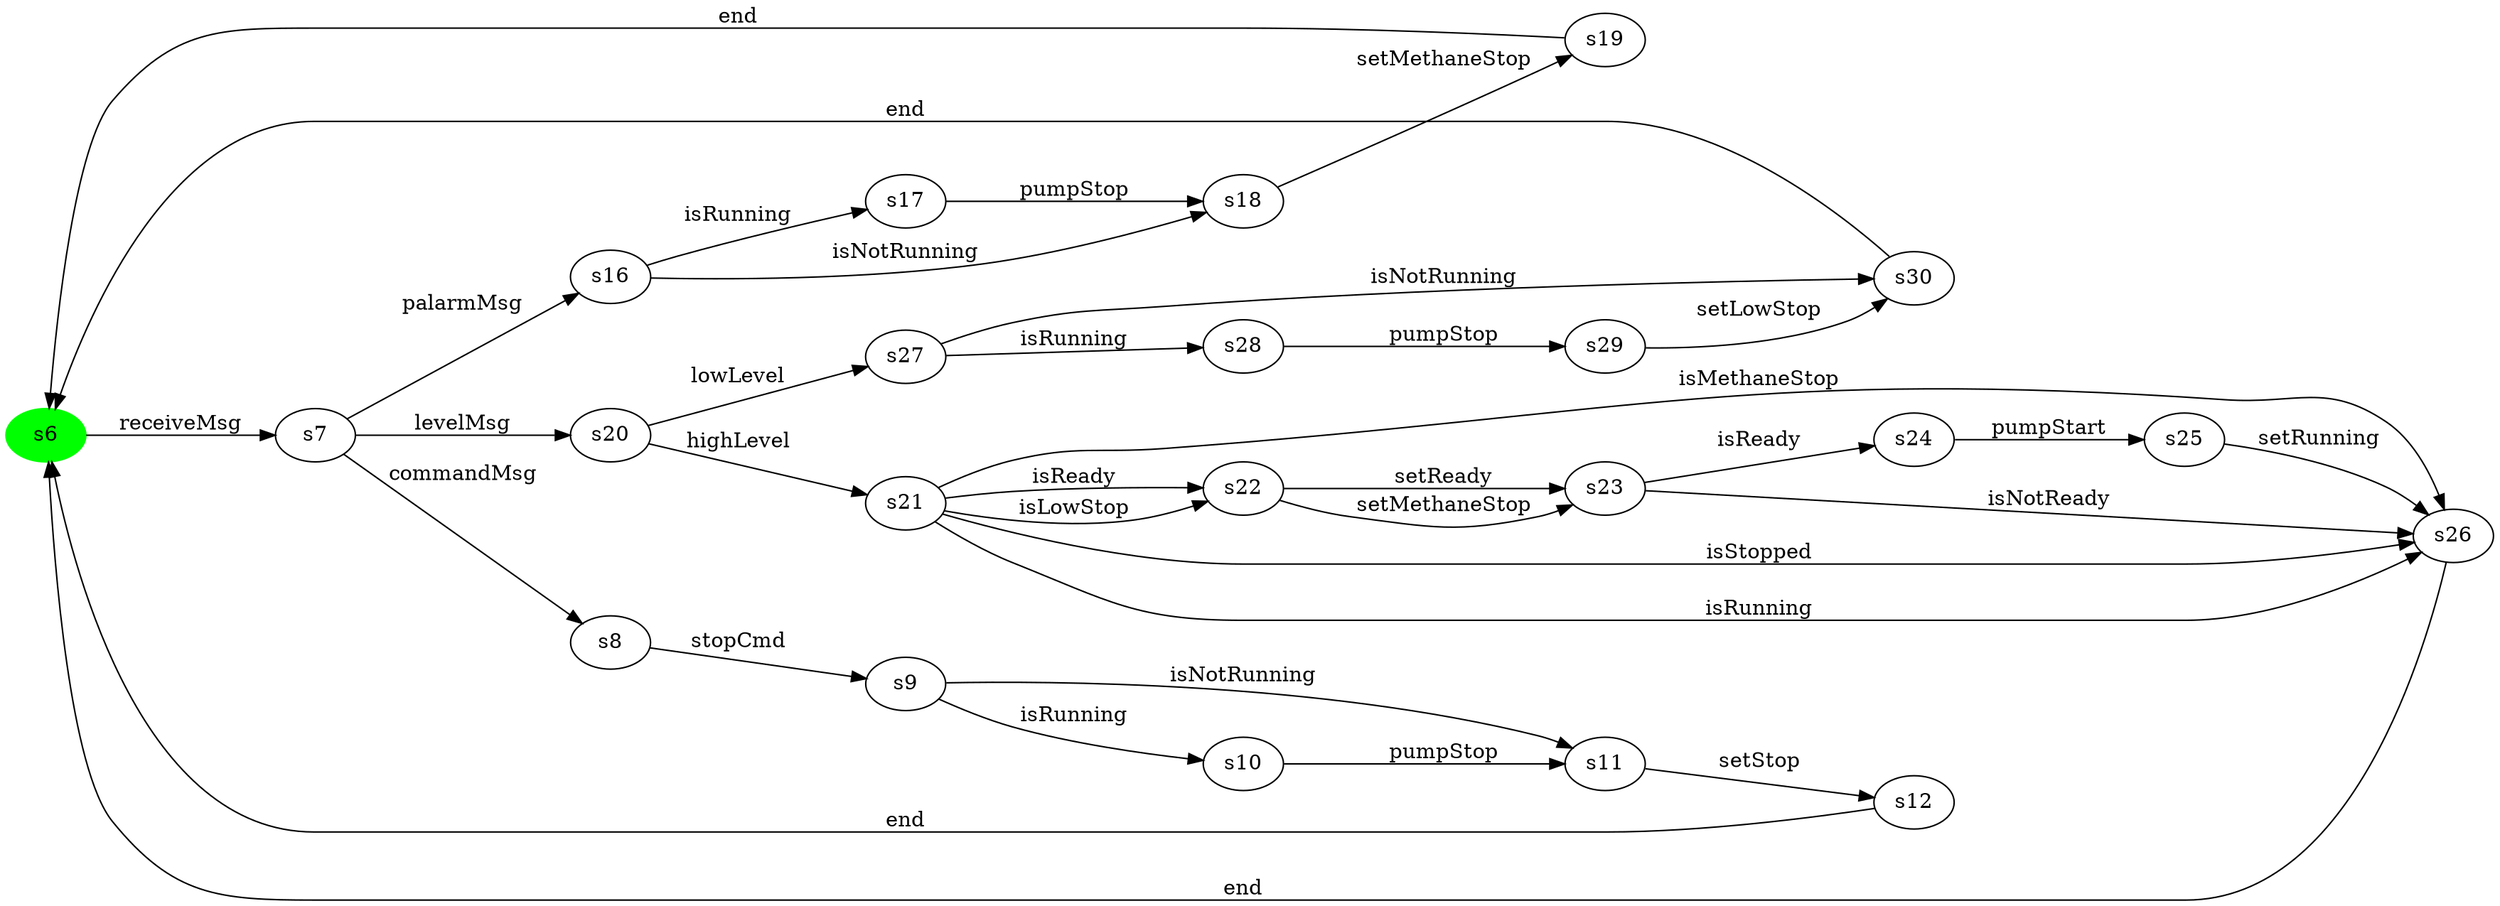 digraph G {
rankdir=LR;
state0[ label = "s6", style=filled, color=green ];
state0 -> state1 [ label=" receiveMsg " ];
state1 [ label = "s7" ];
state1 -> state2 [ label=" palarmMsg " ];
state1 -> state3 [ label=" levelMsg " ];
state1 -> state4 [ label=" commandMsg " ];
state4 [ label = "s8" ];
state4 -> state5 [ label=" stopCmd " ];
state5 [ label = "s9" ];
state5 -> state6 [ label=" isRunning " ];
state5 -> state7 [ label=" isNotRunning " ];
state3 [ label = "s20" ];
state3 -> state8 [ label=" lowLevel " ];
state3 -> state9 [ label=" highLevel " ];
state10 [ label = "s30" ];
state10 -> state0 [ label=" end " ];
state7 [ label = "s11" ];
state7 -> state11 [ label=" setStop " ];
state12 [ label = "s22" ];
state12 -> state13 [ label=" setReady " ];
state12 -> state13 [ label=" setMethaneStop " ];
state6 [ label = "s10" ];
state6 -> state7 [ label=" pumpStop " ];
state9 [ label = "s21" ];
state9 -> state14 [ label=" isMethaneStop " ];
state9 -> state14 [ label=" isStopped " ];
state9 -> state14 [ label=" isRunning " ];
state9 -> state12 [ label=" isReady " ];
state9 -> state12 [ label=" isLowStop " ];
state15 [ label = "s24" ];
state15 -> state16 [ label=" pumpStart " ];
state11 [ label = "s12" ];
state11 -> state0 [ label=" end " ];
state13 [ label = "s23" ];
state13 -> state14 [ label=" isNotReady " ];
state13 -> state15 [ label=" isReady " ];
state14 [ label = "s26" ];
state14 -> state0 [ label=" end " ];
state16 [ label = "s25" ];
state16 -> state14 [ label=" setRunning " ];
state17 [ label = "s17" ];
state17 -> state18 [ label=" pumpStop " ];
state19 [ label = "s28" ];
state19 -> state20 [ label=" pumpStop " ];
state2 [ label = "s16" ];
state2 -> state18 [ label=" isNotRunning " ];
state2 -> state17 [ label=" isRunning " ];
state8 [ label = "s27" ];
state8 -> state19 [ label=" isRunning " ];
state8 -> state10 [ label=" isNotRunning " ];
state21 [ label = "s19" ];
state21 -> state0 [ label=" end " ];
state18 [ label = "s18" ];
state18 -> state21 [ label=" setMethaneStop " ];
state20 [ label = "s29" ];
state20 -> state10 [ label=" setLowStop " ];
}
